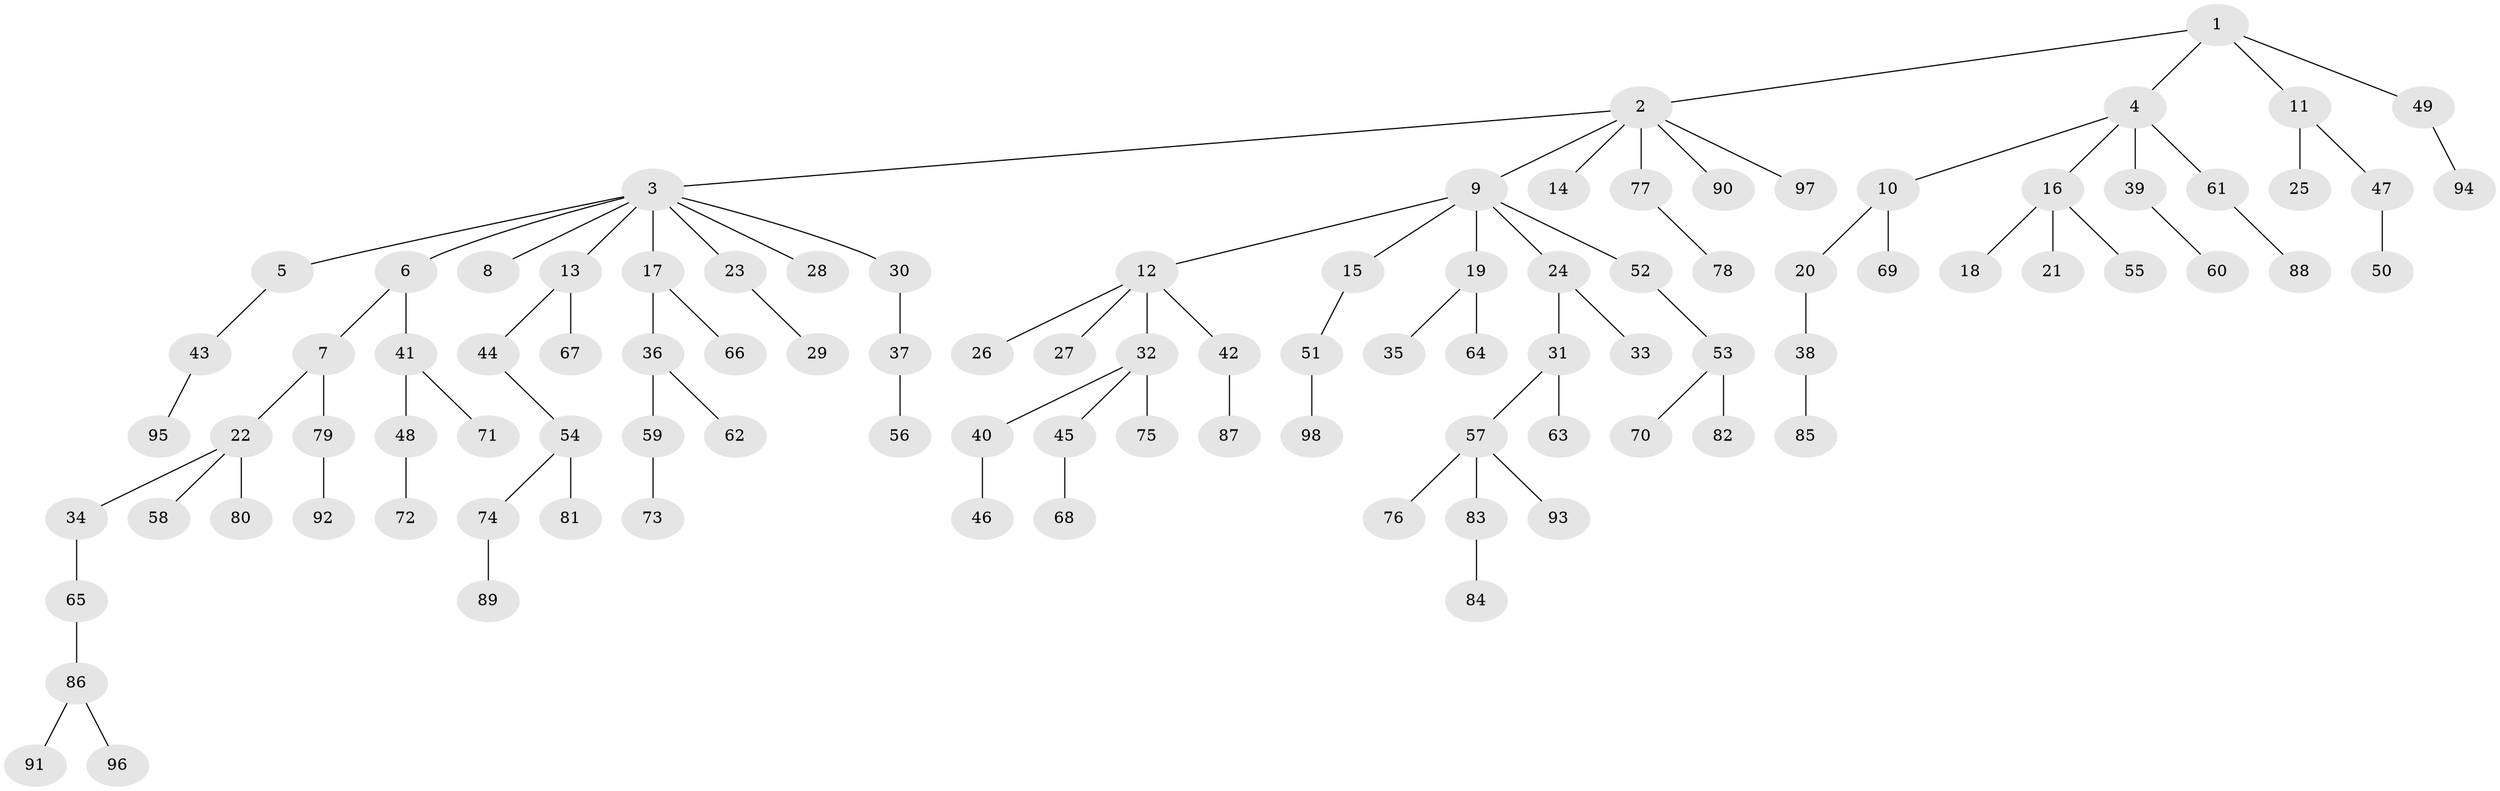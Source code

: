 // Generated by graph-tools (version 1.1) at 2025/11/02/27/25 16:11:27]
// undirected, 98 vertices, 97 edges
graph export_dot {
graph [start="1"]
  node [color=gray90,style=filled];
  1;
  2;
  3;
  4;
  5;
  6;
  7;
  8;
  9;
  10;
  11;
  12;
  13;
  14;
  15;
  16;
  17;
  18;
  19;
  20;
  21;
  22;
  23;
  24;
  25;
  26;
  27;
  28;
  29;
  30;
  31;
  32;
  33;
  34;
  35;
  36;
  37;
  38;
  39;
  40;
  41;
  42;
  43;
  44;
  45;
  46;
  47;
  48;
  49;
  50;
  51;
  52;
  53;
  54;
  55;
  56;
  57;
  58;
  59;
  60;
  61;
  62;
  63;
  64;
  65;
  66;
  67;
  68;
  69;
  70;
  71;
  72;
  73;
  74;
  75;
  76;
  77;
  78;
  79;
  80;
  81;
  82;
  83;
  84;
  85;
  86;
  87;
  88;
  89;
  90;
  91;
  92;
  93;
  94;
  95;
  96;
  97;
  98;
  1 -- 2;
  1 -- 4;
  1 -- 11;
  1 -- 49;
  2 -- 3;
  2 -- 9;
  2 -- 14;
  2 -- 77;
  2 -- 90;
  2 -- 97;
  3 -- 5;
  3 -- 6;
  3 -- 8;
  3 -- 13;
  3 -- 17;
  3 -- 23;
  3 -- 28;
  3 -- 30;
  4 -- 10;
  4 -- 16;
  4 -- 39;
  4 -- 61;
  5 -- 43;
  6 -- 7;
  6 -- 41;
  7 -- 22;
  7 -- 79;
  9 -- 12;
  9 -- 15;
  9 -- 19;
  9 -- 24;
  9 -- 52;
  10 -- 20;
  10 -- 69;
  11 -- 25;
  11 -- 47;
  12 -- 26;
  12 -- 27;
  12 -- 32;
  12 -- 42;
  13 -- 44;
  13 -- 67;
  15 -- 51;
  16 -- 18;
  16 -- 21;
  16 -- 55;
  17 -- 36;
  17 -- 66;
  19 -- 35;
  19 -- 64;
  20 -- 38;
  22 -- 34;
  22 -- 58;
  22 -- 80;
  23 -- 29;
  24 -- 31;
  24 -- 33;
  30 -- 37;
  31 -- 57;
  31 -- 63;
  32 -- 40;
  32 -- 45;
  32 -- 75;
  34 -- 65;
  36 -- 59;
  36 -- 62;
  37 -- 56;
  38 -- 85;
  39 -- 60;
  40 -- 46;
  41 -- 48;
  41 -- 71;
  42 -- 87;
  43 -- 95;
  44 -- 54;
  45 -- 68;
  47 -- 50;
  48 -- 72;
  49 -- 94;
  51 -- 98;
  52 -- 53;
  53 -- 70;
  53 -- 82;
  54 -- 74;
  54 -- 81;
  57 -- 76;
  57 -- 83;
  57 -- 93;
  59 -- 73;
  61 -- 88;
  65 -- 86;
  74 -- 89;
  77 -- 78;
  79 -- 92;
  83 -- 84;
  86 -- 91;
  86 -- 96;
}
